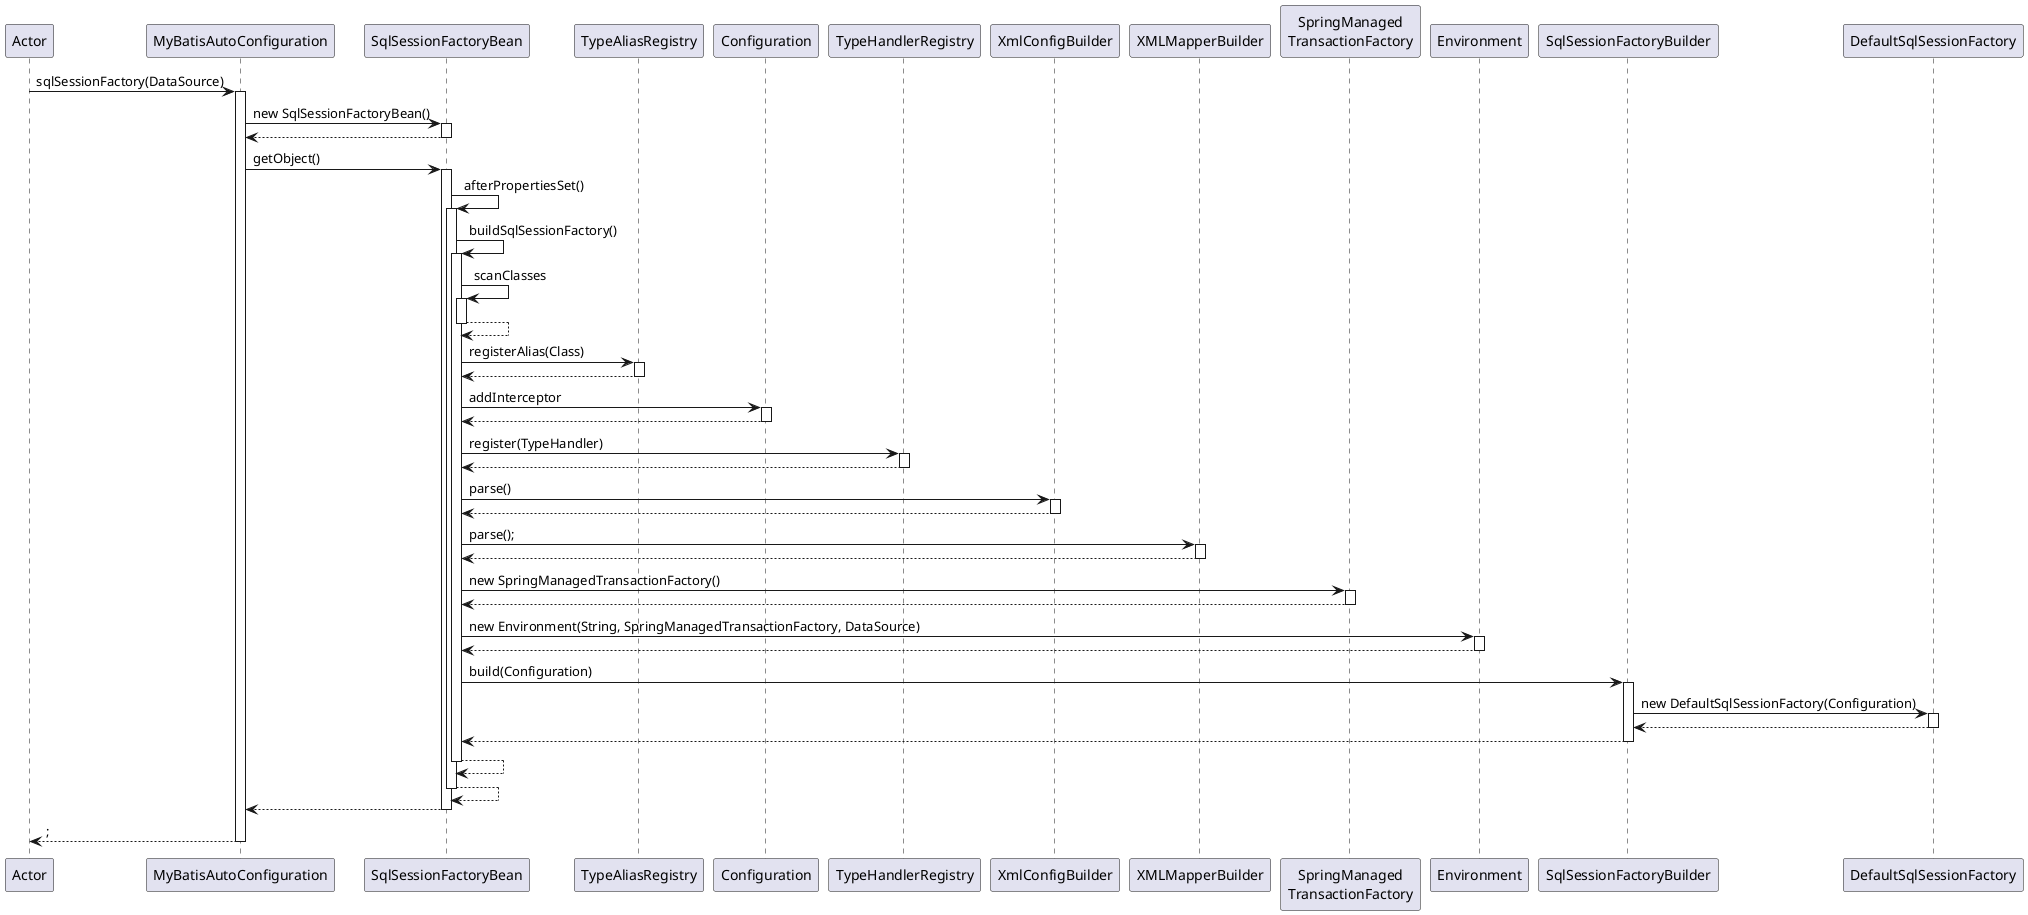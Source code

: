 @startuml
participant Actor
participant MyBatisAutoConfiguration as A
participant SqlSessionFactoryBean as B
participant TypeAliasRegistry as C
participant Configuration as D
participant TypeHandlerRegistry as E
participant XmlConfigBuilder as F
participant XMLMapperBuilder as G
participant "SpringManaged\nTransactionFactory" as H
participant Environment as I
participant SqlSessionFactoryBuilder as J
participant DefaultSqlSessionFactory as K

Actor -> A ++ : sqlSessionFactory(DataSource)
    A -> B ++ : new SqlSessionFactoryBean()
    return

    A -> B ++ : getObject()
        B -> B ++ : afterPropertiesSet()
            B -> B ++ : buildSqlSessionFactory()
                B -> B ++ : scanClasses
                return
                B -> C ++ : registerAlias(Class)
                return
                B -> D ++ : addInterceptor
                return
                B -> E ++ : register(TypeHandler)
                return
                B -> F ++ : parse()
                return
                B -> G ++ : parse();
                return
                B -> H ++ : new SpringManagedTransactionFactory()
                return
                B -> I ++ : new Environment(String, SpringManagedTransactionFactory, DataSource)
                return

                B -> J ++ : build(Configuration)
                    J -> K ++ : new DefaultSqlSessionFactory(Configuration)
                    return
                return
            return
        return
    return

return;




autonumber

@enduml